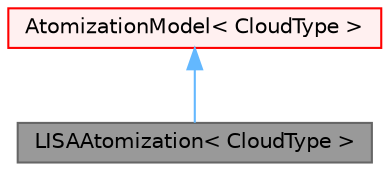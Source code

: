 digraph "LISAAtomization&lt; CloudType &gt;"
{
 // LATEX_PDF_SIZE
  bgcolor="transparent";
  edge [fontname=Helvetica,fontsize=10,labelfontname=Helvetica,labelfontsize=10];
  node [fontname=Helvetica,fontsize=10,shape=box,height=0.2,width=0.4];
  Node1 [id="Node000001",label="LISAAtomization\< CloudType \>",height=0.2,width=0.4,color="gray40", fillcolor="grey60", style="filled", fontcolor="black",tooltip="Primary Breakup Model for pressure swirl atomizers."];
  Node2 -> Node1 [id="edge1_Node000001_Node000002",dir="back",color="steelblue1",style="solid",tooltip=" "];
  Node2 [id="Node000002",label="AtomizationModel\< CloudType \>",height=0.2,width=0.4,color="red", fillcolor="#FFF0F0", style="filled",URL="$classFoam_1_1AtomizationModel.html",tooltip="Templated atomization model class."];
}
